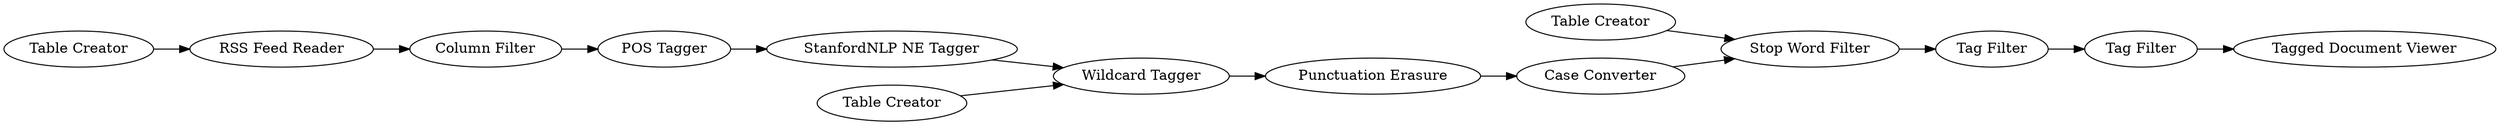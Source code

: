 digraph {
	"8160479307268790162_17" [label="Tag Filter"]
	"8160479307268790162_23" [label="Punctuation Erasure"]
	"8160479307268790162_19" [label="Table Creator"]
	"8160479307268790162_60" [label="Column Filter"]
	"8160479307268790162_15" [label="Stop Word Filter"]
	"8160479307268790162_20" [label="Tag Filter"]
	"8160479307268790162_53" [label="RSS Feed Reader"]
	"8160479307268790162_10" [label="Wildcard Tagger"]
	"8160479307268790162_9" [label="StanfordNLP NE Tagger"]
	"8160479307268790162_24" [label="Case Converter"]
	"8160479307268790162_18" [label="Tagged Document Viewer"]
	"8160479307268790162_42" [label="Table Creator"]
	"8160479307268790162_7" [label="POS Tagger"]
	"8160479307268790162_11" [label="Table Creator"]
	"8160479307268790162_42" -> "8160479307268790162_53"
	"8160479307268790162_53" -> "8160479307268790162_60"
	"8160479307268790162_11" -> "8160479307268790162_10"
	"8160479307268790162_23" -> "8160479307268790162_24"
	"8160479307268790162_9" -> "8160479307268790162_10"
	"8160479307268790162_10" -> "8160479307268790162_23"
	"8160479307268790162_60" -> "8160479307268790162_7"
	"8160479307268790162_15" -> "8160479307268790162_17"
	"8160479307268790162_17" -> "8160479307268790162_20"
	"8160479307268790162_20" -> "8160479307268790162_18"
	"8160479307268790162_24" -> "8160479307268790162_15"
	"8160479307268790162_19" -> "8160479307268790162_15"
	"8160479307268790162_7" -> "8160479307268790162_9"
	rankdir=LR
}
